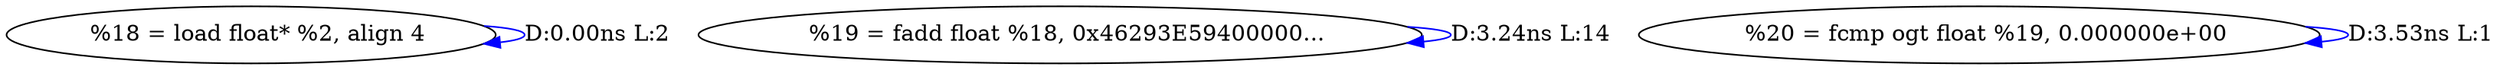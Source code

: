 digraph {
Node0x2cc2960[label="  %18 = load float* %2, align 4"];
Node0x2cc2960 -> Node0x2cc2960[label="D:0.00ns L:2",color=blue];
Node0x2cc2a40[label="  %19 = fadd float %18, 0x46293E59400000..."];
Node0x2cc2a40 -> Node0x2cc2a40[label="D:3.24ns L:14",color=blue];
Node0x2cc2b20[label="  %20 = fcmp ogt float %19, 0.000000e+00"];
Node0x2cc2b20 -> Node0x2cc2b20[label="D:3.53ns L:1",color=blue];
}
